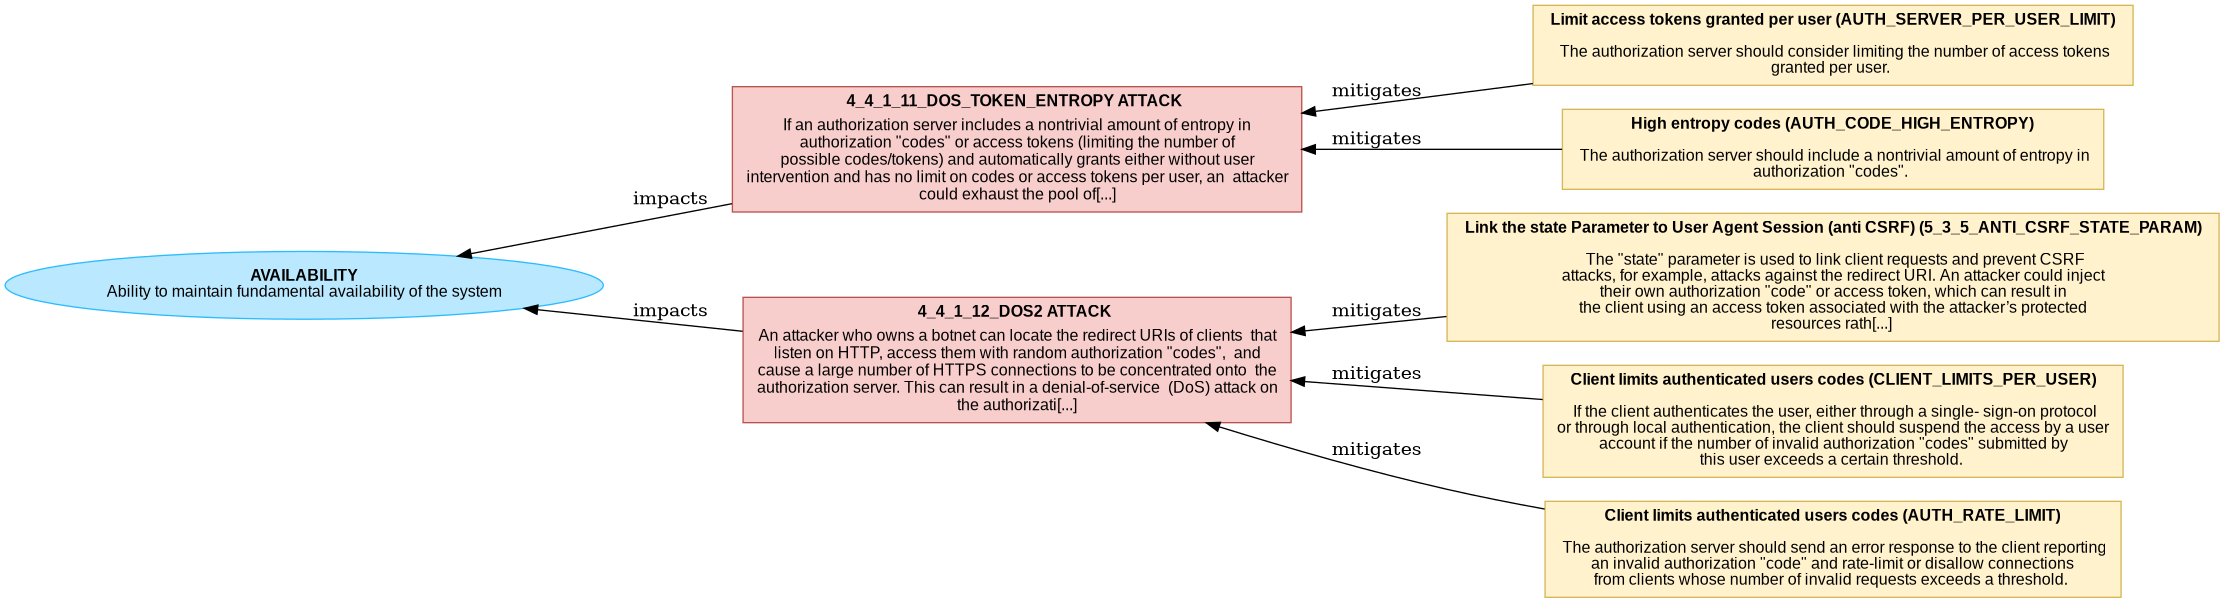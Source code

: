 







@startuml
digraph G {
rankdir="RL";
  node [shape=plaintext, fontname="Arial" fontsize="12"];
    
"AVAILABILITY" [fillcolor="#bae9ff", style=filled shape=ellipse, color="#2bbcff", label="AVAILABILITY", label= 
    <<table border="0" cellborder="0" cellspacing="0">
     <tr><td align="center"><b>AVAILABILITY</b><br/>

Ability to maintain fundamental availability of the system
</td></tr>
   </table>>]

               "4_4_1_11_DOS_TOKEN_ENTROPY" [ fillcolor="#F8CECC", style=filled, shape=polygon, color="#B85450"
    label= 
    <<table border="0" cellborder="0" cellspacing="0">
     <tr><td align="center"><b>4_4_1_11_DOS_TOKEN_ENTROPY ATTACK</b> <br/></td></tr>
     <tr><td align="center">

If an authorization server includes a nontrivial amount of entropy in<br/>authorization &quot;codes&quot; or access tokens (limiting the number of<br/>possible codes/tokens) and automatically grants either without user<br/>intervention and has no limit on codes or access tokens per user, an  attacker<br/>could exhaust the pool of[...]
</td></tr>
   </table>>
   ];
    

    "4_4_1_11_DOS_TOKEN_ENTROPY_countermeasure0" [ 
       fillcolor="#FFF2CC", style=filled, shape=polygon, color="#D6B656", label =     
    <<table border="0" cellborder="0" cellspacing="0">
     <tr><td align="left"><b> 

Limit access tokens granted per user
 (AUTH_SERVER_PER_USER_LIMIT) </b><br/><br/> 

The authorization server should consider limiting the number of access tokens<br/>granted per user.
 </td></tr>
   </table>>
   ]

    "4_4_1_11_DOS_TOKEN_ENTROPY_countermeasure0" -> "4_4_1_11_DOS_TOKEN_ENTROPY" [label = " mitigates"]

    "4_4_1_11_DOS_TOKEN_ENTROPY_countermeasure1" [ 
       fillcolor="#FFF2CC", style=filled, shape=polygon, color="#D6B656", label =     
    <<table border="0" cellborder="0" cellspacing="0">
     <tr><td align="left"><b> 

High entropy codes
 (AUTH_CODE_HIGH_ENTROPY) </b><br/><br/> 

The authorization server should include a nontrivial amount of entropy in<br/>authorization &quot;codes&quot;.
 </td></tr>
   </table>>
   ]

    "4_4_1_11_DOS_TOKEN_ENTROPY_countermeasure1" -> "4_4_1_11_DOS_TOKEN_ENTROPY" [label = " mitigates"]



               "4_4_1_11_DOS_TOKEN_ENTROPY" -> "AVAILABILITY" [label = " impacts"]
               "4_4_1_12_DOS2" [ fillcolor="#F8CECC", style=filled, shape=polygon, color="#B85450"
    label= 
    <<table border="0" cellborder="0" cellspacing="0">
     <tr><td align="center"><b>4_4_1_12_DOS2 ATTACK</b> <br/></td></tr>
     <tr><td align="center">

An attacker who owns a botnet can locate the redirect URIs of clients  that<br/>listen on HTTP, access them with random authorization &quot;codes&quot;,  and<br/>cause a large number of HTTPS connections to be concentrated onto  the<br/>authorization server. This can result in a denial-of-service  (DoS) attack on<br/>the authorizati[...]
</td></tr>
   </table>>
   ];
    

    "4_4_1_12_DOS2_countermeasure0" [ 
       fillcolor="#FFF2CC", style=filled, shape=polygon, color="#D6B656", label =     
    <<table border="0" cellborder="0" cellspacing="0">
     <tr><td align="left"><b> 

Link the state Parameter to User Agent Session (anti CSRF)
 (5_3_5_ANTI_CSRF_STATE_PARAM) </b><br/><br/> 

The &quot;state&quot; parameter is used to link client requests and prevent CSRF<br/>attacks, for example, attacks against the redirect URI. An attacker could inject<br/>their own authorization &quot;code&quot; or access token, which can result in<br/>the client using an access token associated with the attacker’s protected<br/>resources rath[...]
 </td></tr>
   </table>>
   ]

    "4_4_1_12_DOS2_countermeasure0" -> "4_4_1_12_DOS2" [label = " mitigates"]

    "4_4_1_12_DOS2_countermeasure1" [ 
       fillcolor="#FFF2CC", style=filled, shape=polygon, color="#D6B656", label =     
    <<table border="0" cellborder="0" cellspacing="0">
     <tr><td align="left"><b> 

Client limits authenticated users codes
 (CLIENT_LIMITS_PER_USER) </b><br/><br/> 

If the client authenticates the user, either through a single- sign-on protocol<br/>or through local authentication, the client should suspend the access by a user<br/>account if the number of invalid authorization &quot;codes&quot; submitted by<br/>this user exceeds a certain threshold.
 </td></tr>
   </table>>
   ]

    "4_4_1_12_DOS2_countermeasure1" -> "4_4_1_12_DOS2" [label = " mitigates"]

    "4_4_1_12_DOS2_countermeasure2" [ 
       fillcolor="#FFF2CC", style=filled, shape=polygon, color="#D6B656", label =     
    <<table border="0" cellborder="0" cellspacing="0">
     <tr><td align="left"><b> 

Client limits authenticated users codes
 (AUTH_RATE_LIMIT) </b><br/><br/> 

The authorization server should send an error response to the client reporting<br/>an invalid authorization &quot;code&quot; and rate-limit or disallow connections<br/>from clients whose number of invalid requests exceeds a threshold.
 </td></tr>
   </table>>
   ]

    "4_4_1_12_DOS2_countermeasure2" -> "4_4_1_12_DOS2" [label = " mitigates"]



               "4_4_1_12_DOS2" -> "AVAILABILITY" [label = " impacts"]





}

@enduml